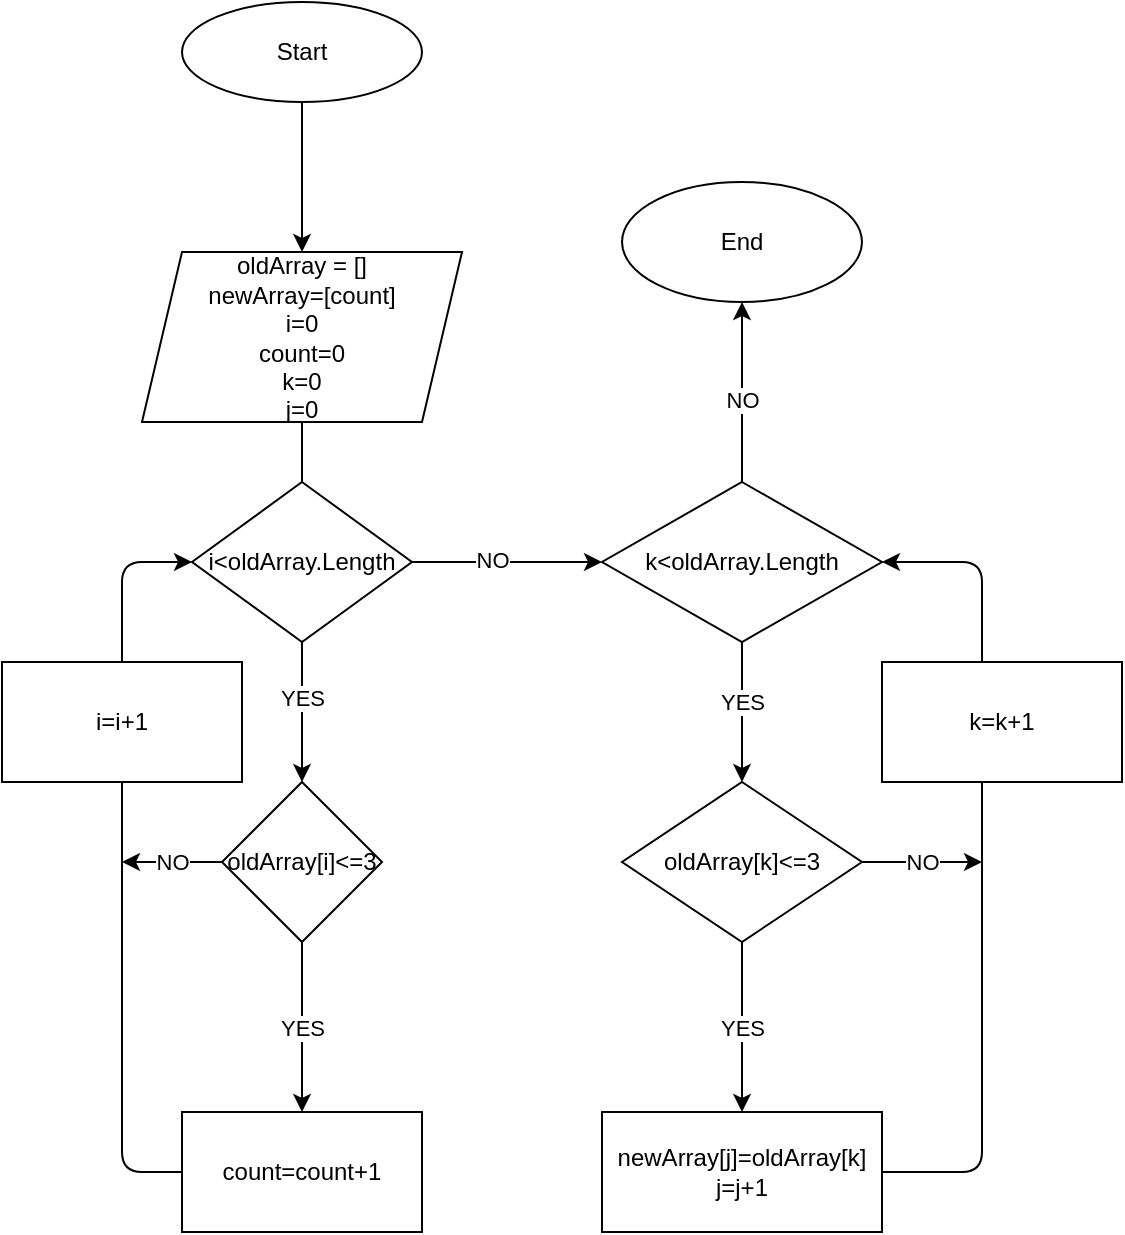 <mxfile>
    <diagram id="GT7UdlYzRpC4ruX3lB84" name="Страница 1">
        <mxGraphModel dx="711" dy="603" grid="1" gridSize="10" guides="1" tooltips="1" connect="1" arrows="1" fold="1" page="1" pageScale="1" pageWidth="827" pageHeight="1169" math="0" shadow="0">
            <root>
                <mxCell id="0"/>
                <mxCell id="1" parent="0"/>
                <mxCell id="2" value="" style="edgeStyle=none;html=1;" edge="1" parent="1" source="3" target="6">
                    <mxGeometry relative="1" as="geometry"/>
                </mxCell>
                <mxCell id="3" value="Start" style="ellipse;whiteSpace=wrap;html=1;" vertex="1" parent="1">
                    <mxGeometry x="270" y="30" width="120" height="50" as="geometry"/>
                </mxCell>
                <mxCell id="4" value="" style="edgeStyle=none;html=1;startArrow=none;" edge="1" parent="1" source="19" target="11">
                    <mxGeometry relative="1" as="geometry"/>
                </mxCell>
                <mxCell id="5" value="YES" style="edgeLabel;html=1;align=center;verticalAlign=middle;resizable=0;points=[];" vertex="1" connectable="0" parent="4">
                    <mxGeometry x="-0.2" relative="1" as="geometry">
                        <mxPoint as="offset"/>
                    </mxGeometry>
                </mxCell>
                <mxCell id="6" value="oldArray = []&lt;br&gt;newArray=[count]&lt;br&gt;i=0&lt;br&gt;count=0&lt;br&gt;k=0&lt;br&gt;j=0" style="shape=parallelogram;perimeter=parallelogramPerimeter;whiteSpace=wrap;html=1;fixedSize=1;" vertex="1" parent="1">
                    <mxGeometry x="250" y="155" width="160" height="85" as="geometry"/>
                </mxCell>
                <mxCell id="7" value="YES" style="edgeStyle=none;html=1;" edge="1" parent="1" source="11" target="13">
                    <mxGeometry relative="1" as="geometry"/>
                </mxCell>
                <mxCell id="8" value="" style="edgeStyle=none;html=1;exitX=1;exitY=0.5;exitDx=0;exitDy=0;" edge="1" parent="1" source="19" target="24">
                    <mxGeometry relative="1" as="geometry">
                        <Array as="points">
                            <mxPoint x="410" y="310"/>
                            <mxPoint x="430" y="310"/>
                        </Array>
                    </mxGeometry>
                </mxCell>
                <mxCell id="9" value="NO" style="edgeLabel;html=1;align=center;verticalAlign=middle;resizable=0;points=[];" vertex="1" connectable="0" parent="8">
                    <mxGeometry x="-0.167" y="1" relative="1" as="geometry">
                        <mxPoint as="offset"/>
                    </mxGeometry>
                </mxCell>
                <mxCell id="10" value="NO" style="edgeStyle=none;html=1;exitX=0;exitY=0.5;exitDx=0;exitDy=0;" edge="1" parent="1" source="11">
                    <mxGeometry relative="1" as="geometry">
                        <mxPoint x="240" y="460" as="targetPoint"/>
                    </mxGeometry>
                </mxCell>
                <mxCell id="11" value="oldArray[i]&amp;lt;=3" style="rhombus;whiteSpace=wrap;html=1;" vertex="1" parent="1">
                    <mxGeometry x="290" y="420" width="80" height="80" as="geometry"/>
                </mxCell>
                <mxCell id="12" style="edgeStyle=none;html=1;exitX=0;exitY=0.5;exitDx=0;exitDy=0;entryX=0;entryY=0.5;entryDx=0;entryDy=0;" edge="1" parent="1" source="13" target="19">
                    <mxGeometry relative="1" as="geometry">
                        <mxPoint x="240" y="325" as="sourcePoint"/>
                        <mxPoint x="290" y="460" as="targetPoint"/>
                        <Array as="points">
                            <mxPoint x="240" y="615"/>
                            <mxPoint x="240" y="485"/>
                            <mxPoint x="240" y="310"/>
                            <mxPoint x="260" y="310"/>
                        </Array>
                    </mxGeometry>
                </mxCell>
                <mxCell id="13" value="count=count+1&lt;br&gt;" style="whiteSpace=wrap;html=1;" vertex="1" parent="1">
                    <mxGeometry x="270" y="585" width="120" height="60" as="geometry"/>
                </mxCell>
                <mxCell id="14" value="YES" style="edgeStyle=none;html=1;" edge="1" parent="1" source="16" target="18">
                    <mxGeometry relative="1" as="geometry"/>
                </mxCell>
                <mxCell id="15" value="NO" style="edgeStyle=none;html=1;exitX=1;exitY=0.5;exitDx=0;exitDy=0;" edge="1" parent="1" source="16">
                    <mxGeometry relative="1" as="geometry">
                        <mxPoint x="670" y="460" as="targetPoint"/>
                    </mxGeometry>
                </mxCell>
                <mxCell id="16" value="oldArray[k]&amp;lt;=3" style="rhombus;whiteSpace=wrap;html=1;" vertex="1" parent="1">
                    <mxGeometry x="490" y="420" width="120" height="80" as="geometry"/>
                </mxCell>
                <mxCell id="17" style="edgeStyle=none;html=1;exitX=1;exitY=0.5;exitDx=0;exitDy=0;entryX=1;entryY=0.5;entryDx=0;entryDy=0;" edge="1" parent="1" source="18" target="24">
                    <mxGeometry relative="1" as="geometry">
                        <mxPoint x="640" y="485" as="targetPoint"/>
                        <Array as="points">
                            <mxPoint x="670" y="615"/>
                            <mxPoint x="670" y="400"/>
                            <mxPoint x="670" y="310"/>
                        </Array>
                    </mxGeometry>
                </mxCell>
                <mxCell id="18" value="newArray[j]=oldArray[k]&lt;br&gt;j=j+1" style="whiteSpace=wrap;html=1;" vertex="1" parent="1">
                    <mxGeometry x="480" y="585" width="140" height="60" as="geometry"/>
                </mxCell>
                <mxCell id="19" value="i&amp;lt;oldArray.Length" style="rhombus;whiteSpace=wrap;html=1;" vertex="1" parent="1">
                    <mxGeometry x="275" y="270" width="110" height="80" as="geometry"/>
                </mxCell>
                <mxCell id="20" value="" style="edgeStyle=none;html=1;endArrow=none;" edge="1" parent="1" source="6" target="19">
                    <mxGeometry relative="1" as="geometry">
                        <mxPoint x="330" y="240" as="sourcePoint"/>
                        <mxPoint x="330" y="330" as="targetPoint"/>
                    </mxGeometry>
                </mxCell>
                <mxCell id="21" value="YES" style="edgeStyle=none;html=1;" edge="1" parent="1" source="24" target="16">
                    <mxGeometry x="-0.143" relative="1" as="geometry">
                        <mxPoint as="offset"/>
                    </mxGeometry>
                </mxCell>
                <mxCell id="22" value="" style="edgeStyle=none;html=1;" edge="1" parent="1" source="24">
                    <mxGeometry relative="1" as="geometry">
                        <mxPoint x="550" y="180" as="targetPoint"/>
                    </mxGeometry>
                </mxCell>
                <mxCell id="23" value="NO" style="edgeLabel;html=1;align=center;verticalAlign=middle;resizable=0;points=[];" vertex="1" connectable="0" parent="22">
                    <mxGeometry x="-0.093" relative="1" as="geometry">
                        <mxPoint as="offset"/>
                    </mxGeometry>
                </mxCell>
                <mxCell id="24" value="&lt;span&gt;k&amp;lt;oldArray.Length&lt;/span&gt;" style="rhombus;whiteSpace=wrap;html=1;" vertex="1" parent="1">
                    <mxGeometry x="480" y="270" width="140" height="80" as="geometry"/>
                </mxCell>
                <mxCell id="25" value="&lt;span&gt;k=k+1&lt;/span&gt;" style="rounded=0;whiteSpace=wrap;html=1;" vertex="1" parent="1">
                    <mxGeometry x="620" y="360" width="120" height="60" as="geometry"/>
                </mxCell>
                <mxCell id="26" value="&lt;span&gt;i=i+1&lt;/span&gt;" style="rounded=0;whiteSpace=wrap;html=1;" vertex="1" parent="1">
                    <mxGeometry x="180" y="360" width="120" height="60" as="geometry"/>
                </mxCell>
                <mxCell id="27" value="End" style="ellipse;whiteSpace=wrap;html=1;" vertex="1" parent="1">
                    <mxGeometry x="490" y="120" width="120" height="60" as="geometry"/>
                </mxCell>
            </root>
        </mxGraphModel>
    </diagram>
</mxfile>